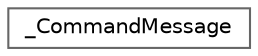 digraph "Graphical Class Hierarchy"
{
 // LATEX_PDF_SIZE
  bgcolor="transparent";
  edge [fontname=Helvetica,fontsize=10,labelfontname=Helvetica,labelfontsize=10];
  node [fontname=Helvetica,fontsize=10,shape=box,height=0.2,width=0.4];
  rankdir="LR";
  Node0 [label="_CommandMessage",height=0.2,width=0.4,color="grey40", fillcolor="white", style="filled",URL="$struct__CommandMessage.html",tooltip=" "];
}

